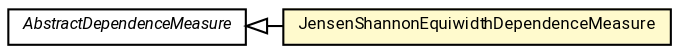 #!/usr/local/bin/dot
#
# Class diagram 
# Generated by UMLGraph version R5_7_2-60-g0e99a6 (http://www.spinellis.gr/umlgraph/)
#

digraph G {
	graph [fontnames="svg"]
	edge [fontname="Roboto",fontsize=7,labelfontname="Roboto",labelfontsize=7,color="black"];
	node [fontname="Roboto",fontcolor="black",fontsize=8,shape=plaintext,margin=0,width=0,height=0];
	nodesep=0.15;
	ranksep=0.25;
	rankdir=LR;
	// de.lmu.ifi.dbs.elki.math.statistics.dependence.JensenShannonEquiwidthDependenceMeasure
	c5580224 [label=<<table title="de.lmu.ifi.dbs.elki.math.statistics.dependence.JensenShannonEquiwidthDependenceMeasure" border="0" cellborder="1" cellspacing="0" cellpadding="2" bgcolor="lemonChiffon" href="JensenShannonEquiwidthDependenceMeasure.html" target="_parent">
		<tr><td><table border="0" cellspacing="0" cellpadding="1">
		<tr><td align="center" balign="center"> <font face="Roboto">JensenShannonEquiwidthDependenceMeasure</font> </td></tr>
		</table></td></tr>
		</table>>, URL="JensenShannonEquiwidthDependenceMeasure.html"];
	// de.lmu.ifi.dbs.elki.math.statistics.dependence.AbstractDependenceMeasure
	c5580230 [label=<<table title="de.lmu.ifi.dbs.elki.math.statistics.dependence.AbstractDependenceMeasure" border="0" cellborder="1" cellspacing="0" cellpadding="2" href="AbstractDependenceMeasure.html" target="_parent">
		<tr><td><table border="0" cellspacing="0" cellpadding="1">
		<tr><td align="center" balign="center"> <font face="Roboto"><i>AbstractDependenceMeasure</i></font> </td></tr>
		</table></td></tr>
		</table>>, URL="AbstractDependenceMeasure.html"];
	// de.lmu.ifi.dbs.elki.math.statistics.dependence.JensenShannonEquiwidthDependenceMeasure extends de.lmu.ifi.dbs.elki.math.statistics.dependence.AbstractDependenceMeasure
	c5580230 -> c5580224 [arrowtail=empty,dir=back,weight=10];
}

